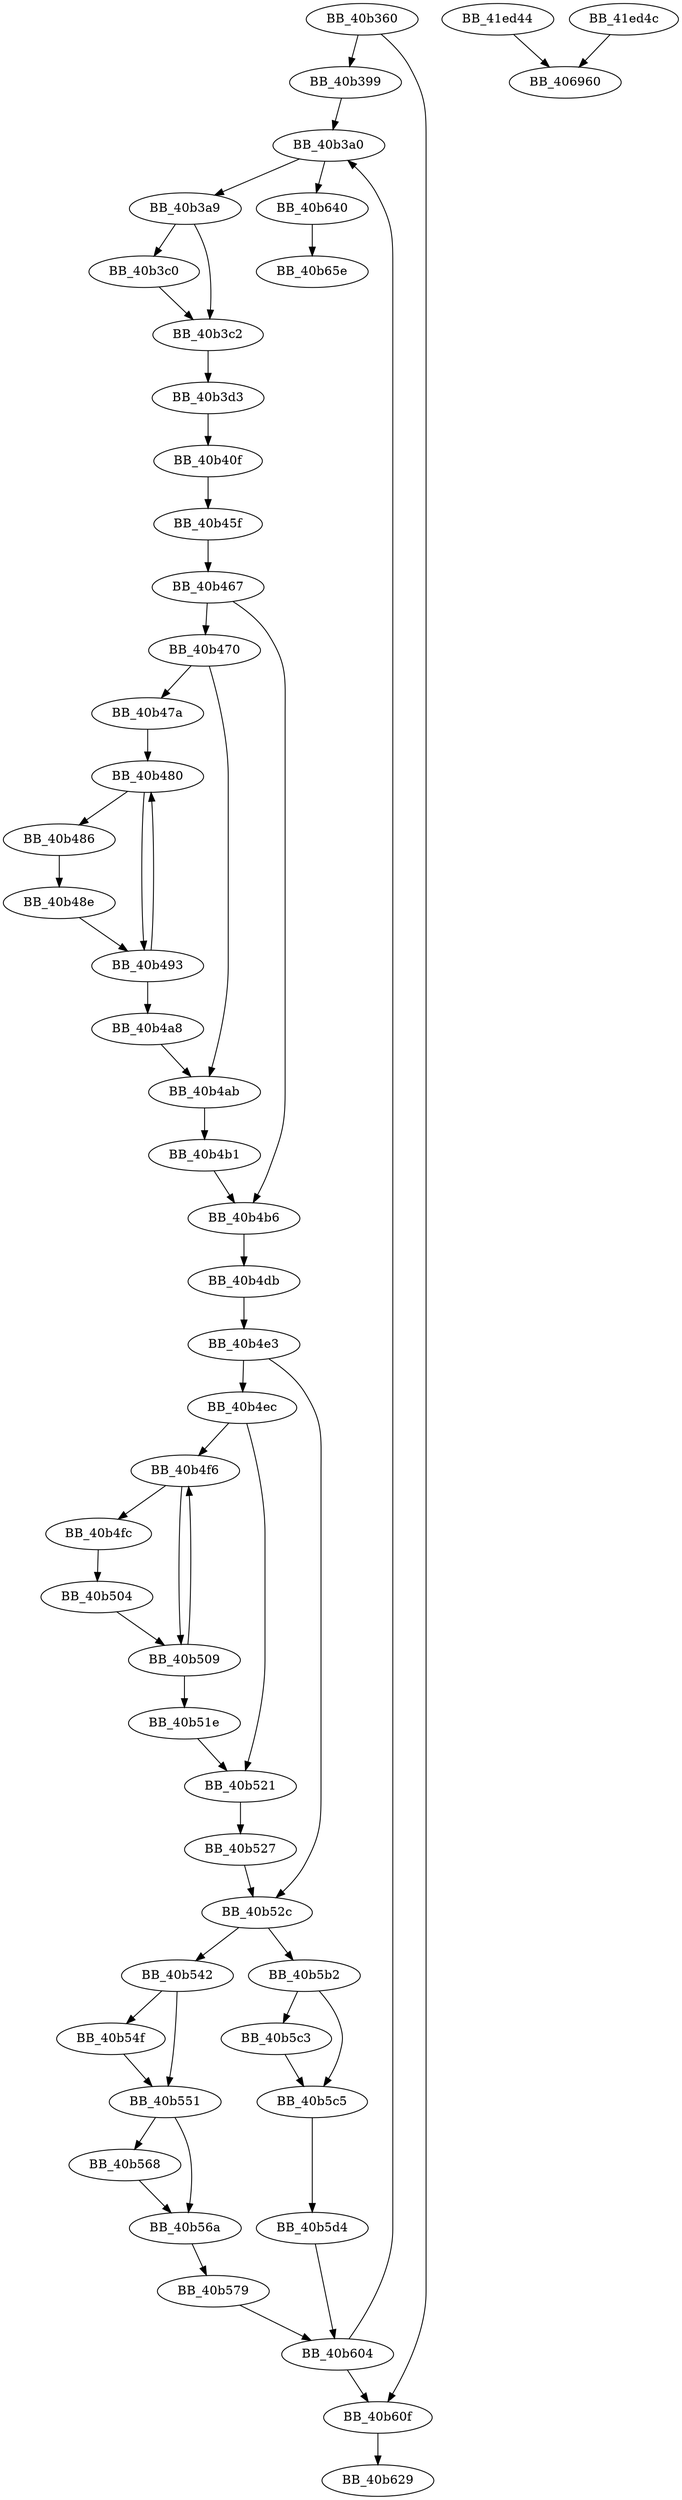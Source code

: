 DiGraph sub_40B360{
BB_40b360->BB_40b399
BB_40b360->BB_40b60f
BB_40b399->BB_40b3a0
BB_40b3a0->BB_40b3a9
BB_40b3a0->BB_40b640
BB_40b3a9->BB_40b3c0
BB_40b3a9->BB_40b3c2
BB_40b3c0->BB_40b3c2
BB_40b3c2->BB_40b3d3
BB_40b3d3->BB_40b40f
BB_40b40f->BB_40b45f
BB_40b45f->BB_40b467
BB_40b467->BB_40b470
BB_40b467->BB_40b4b6
BB_40b470->BB_40b47a
BB_40b470->BB_40b4ab
BB_40b47a->BB_40b480
BB_40b480->BB_40b486
BB_40b480->BB_40b493
BB_40b486->BB_40b48e
BB_40b48e->BB_40b493
BB_40b493->BB_40b480
BB_40b493->BB_40b4a8
BB_40b4a8->BB_40b4ab
BB_40b4ab->BB_40b4b1
BB_40b4b1->BB_40b4b6
BB_40b4b6->BB_40b4db
BB_40b4db->BB_40b4e3
BB_40b4e3->BB_40b4ec
BB_40b4e3->BB_40b52c
BB_40b4ec->BB_40b4f6
BB_40b4ec->BB_40b521
BB_40b4f6->BB_40b4fc
BB_40b4f6->BB_40b509
BB_40b4fc->BB_40b504
BB_40b504->BB_40b509
BB_40b509->BB_40b4f6
BB_40b509->BB_40b51e
BB_40b51e->BB_40b521
BB_40b521->BB_40b527
BB_40b527->BB_40b52c
BB_40b52c->BB_40b542
BB_40b52c->BB_40b5b2
BB_40b542->BB_40b54f
BB_40b542->BB_40b551
BB_40b54f->BB_40b551
BB_40b551->BB_40b568
BB_40b551->BB_40b56a
BB_40b568->BB_40b56a
BB_40b56a->BB_40b579
BB_40b579->BB_40b604
BB_40b5b2->BB_40b5c3
BB_40b5b2->BB_40b5c5
BB_40b5c3->BB_40b5c5
BB_40b5c5->BB_40b5d4
BB_40b5d4->BB_40b604
BB_40b604->BB_40b3a0
BB_40b604->BB_40b60f
BB_40b60f->BB_40b629
BB_40b640->BB_40b65e
BB_41ed44->BB_406960
BB_41ed4c->BB_406960
}
